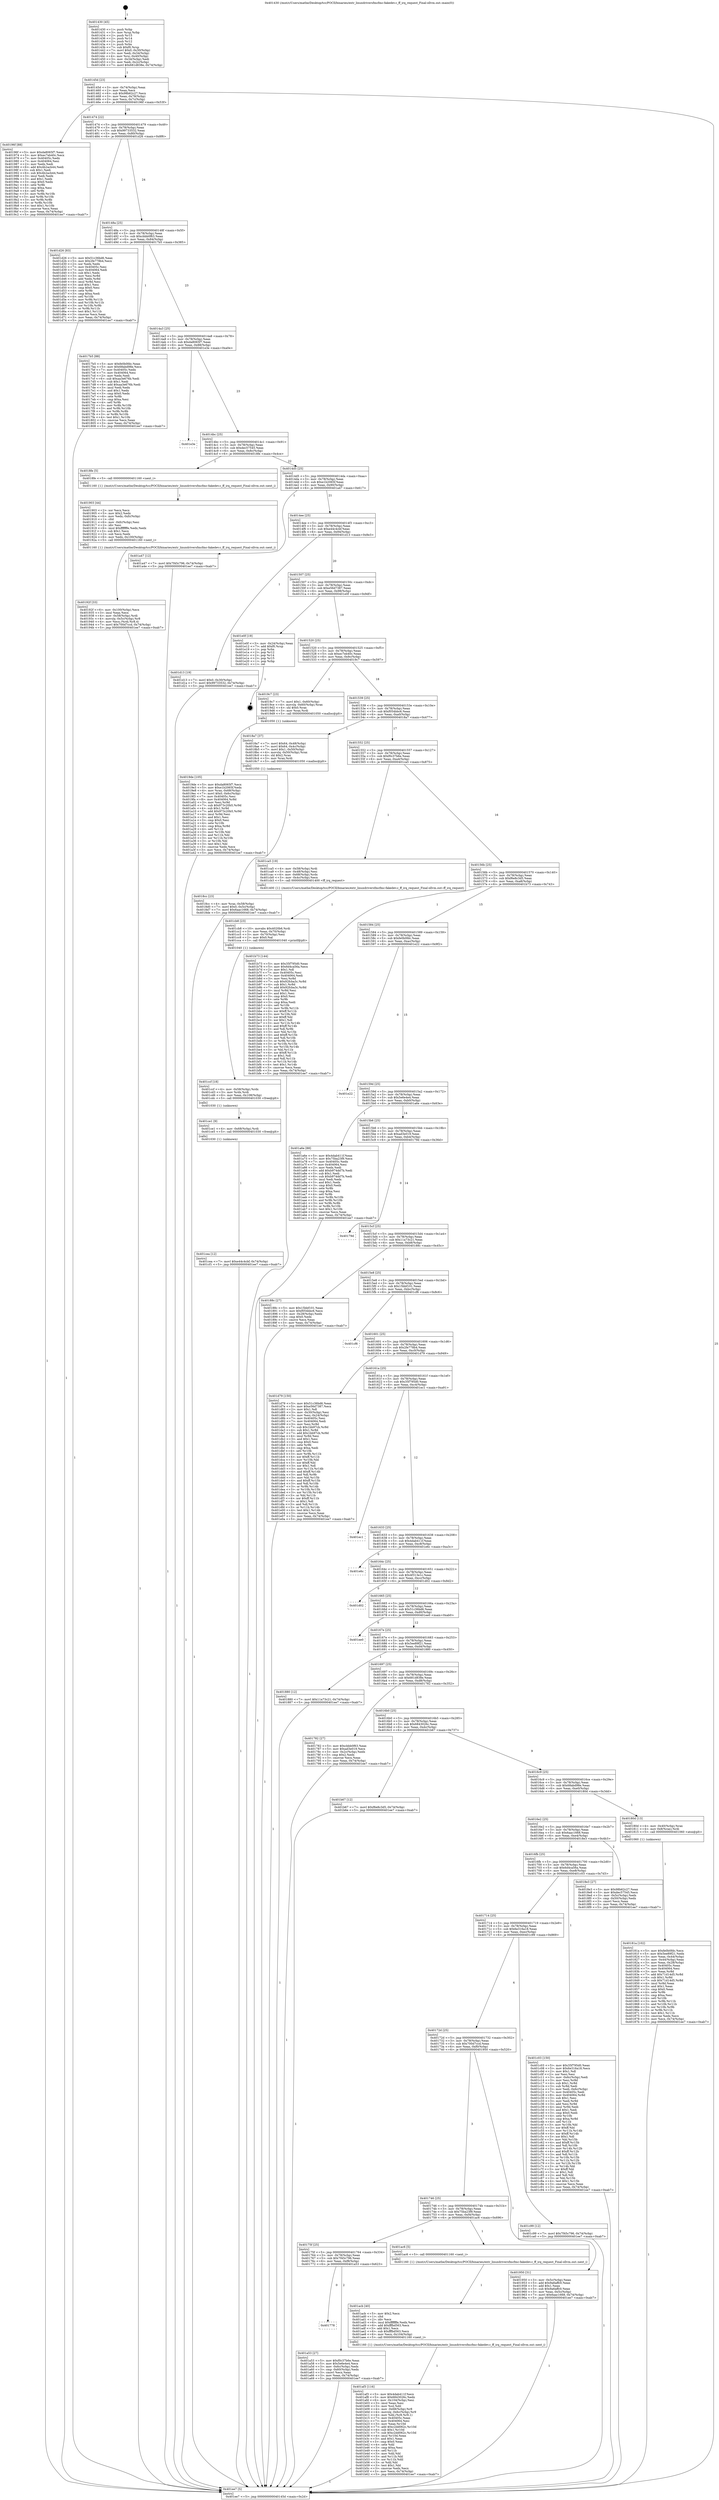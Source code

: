 digraph "0x401430" {
  label = "0x401430 (/mnt/c/Users/mathe/Desktop/tcc/POCII/binaries/extr_linuxdriversfmcfmc-fakedev.c_ff_irq_request_Final-ollvm.out::main(0))"
  labelloc = "t"
  node[shape=record]

  Entry [label="",width=0.3,height=0.3,shape=circle,fillcolor=black,style=filled]
  "0x40145d" [label="{
     0x40145d [23]\l
     | [instrs]\l
     &nbsp;&nbsp;0x40145d \<+3\>: mov -0x74(%rbp),%eax\l
     &nbsp;&nbsp;0x401460 \<+2\>: mov %eax,%ecx\l
     &nbsp;&nbsp;0x401462 \<+6\>: sub $0x98b62c27,%ecx\l
     &nbsp;&nbsp;0x401468 \<+3\>: mov %eax,-0x78(%rbp)\l
     &nbsp;&nbsp;0x40146b \<+3\>: mov %ecx,-0x7c(%rbp)\l
     &nbsp;&nbsp;0x40146e \<+6\>: je 000000000040196f \<main+0x53f\>\l
  }"]
  "0x40196f" [label="{
     0x40196f [88]\l
     | [instrs]\l
     &nbsp;&nbsp;0x40196f \<+5\>: mov $0xda8065f7,%eax\l
     &nbsp;&nbsp;0x401974 \<+5\>: mov $0xec7eb40c,%ecx\l
     &nbsp;&nbsp;0x401979 \<+7\>: mov 0x40405c,%edx\l
     &nbsp;&nbsp;0x401980 \<+7\>: mov 0x404064,%esi\l
     &nbsp;&nbsp;0x401987 \<+2\>: mov %edx,%edi\l
     &nbsp;&nbsp;0x401989 \<+6\>: add $0x4b2acb44,%edi\l
     &nbsp;&nbsp;0x40198f \<+3\>: sub $0x1,%edi\l
     &nbsp;&nbsp;0x401992 \<+6\>: sub $0x4b2acb44,%edi\l
     &nbsp;&nbsp;0x401998 \<+3\>: imul %edi,%edx\l
     &nbsp;&nbsp;0x40199b \<+3\>: and $0x1,%edx\l
     &nbsp;&nbsp;0x40199e \<+3\>: cmp $0x0,%edx\l
     &nbsp;&nbsp;0x4019a1 \<+4\>: sete %r8b\l
     &nbsp;&nbsp;0x4019a5 \<+3\>: cmp $0xa,%esi\l
     &nbsp;&nbsp;0x4019a8 \<+4\>: setl %r9b\l
     &nbsp;&nbsp;0x4019ac \<+3\>: mov %r8b,%r10b\l
     &nbsp;&nbsp;0x4019af \<+3\>: and %r9b,%r10b\l
     &nbsp;&nbsp;0x4019b2 \<+3\>: xor %r9b,%r8b\l
     &nbsp;&nbsp;0x4019b5 \<+3\>: or %r8b,%r10b\l
     &nbsp;&nbsp;0x4019b8 \<+4\>: test $0x1,%r10b\l
     &nbsp;&nbsp;0x4019bc \<+3\>: cmovne %ecx,%eax\l
     &nbsp;&nbsp;0x4019bf \<+3\>: mov %eax,-0x74(%rbp)\l
     &nbsp;&nbsp;0x4019c2 \<+5\>: jmp 0000000000401ee7 \<main+0xab7\>\l
  }"]
  "0x401474" [label="{
     0x401474 [22]\l
     | [instrs]\l
     &nbsp;&nbsp;0x401474 \<+5\>: jmp 0000000000401479 \<main+0x49\>\l
     &nbsp;&nbsp;0x401479 \<+3\>: mov -0x78(%rbp),%eax\l
     &nbsp;&nbsp;0x40147c \<+5\>: sub $0x99733532,%eax\l
     &nbsp;&nbsp;0x401481 \<+3\>: mov %eax,-0x80(%rbp)\l
     &nbsp;&nbsp;0x401484 \<+6\>: je 0000000000401d26 \<main+0x8f6\>\l
  }"]
  Exit [label="",width=0.3,height=0.3,shape=circle,fillcolor=black,style=filled,peripheries=2]
  "0x401d26" [label="{
     0x401d26 [83]\l
     | [instrs]\l
     &nbsp;&nbsp;0x401d26 \<+5\>: mov $0x51c36bd6,%eax\l
     &nbsp;&nbsp;0x401d2b \<+5\>: mov $0x2fe778b4,%ecx\l
     &nbsp;&nbsp;0x401d30 \<+2\>: xor %edx,%edx\l
     &nbsp;&nbsp;0x401d32 \<+7\>: mov 0x40405c,%esi\l
     &nbsp;&nbsp;0x401d39 \<+7\>: mov 0x404064,%edi\l
     &nbsp;&nbsp;0x401d40 \<+3\>: sub $0x1,%edx\l
     &nbsp;&nbsp;0x401d43 \<+3\>: mov %esi,%r8d\l
     &nbsp;&nbsp;0x401d46 \<+3\>: add %edx,%r8d\l
     &nbsp;&nbsp;0x401d49 \<+4\>: imul %r8d,%esi\l
     &nbsp;&nbsp;0x401d4d \<+3\>: and $0x1,%esi\l
     &nbsp;&nbsp;0x401d50 \<+3\>: cmp $0x0,%esi\l
     &nbsp;&nbsp;0x401d53 \<+4\>: sete %r9b\l
     &nbsp;&nbsp;0x401d57 \<+3\>: cmp $0xa,%edi\l
     &nbsp;&nbsp;0x401d5a \<+4\>: setl %r10b\l
     &nbsp;&nbsp;0x401d5e \<+3\>: mov %r9b,%r11b\l
     &nbsp;&nbsp;0x401d61 \<+3\>: and %r10b,%r11b\l
     &nbsp;&nbsp;0x401d64 \<+3\>: xor %r10b,%r9b\l
     &nbsp;&nbsp;0x401d67 \<+3\>: or %r9b,%r11b\l
     &nbsp;&nbsp;0x401d6a \<+4\>: test $0x1,%r11b\l
     &nbsp;&nbsp;0x401d6e \<+3\>: cmovne %ecx,%eax\l
     &nbsp;&nbsp;0x401d71 \<+3\>: mov %eax,-0x74(%rbp)\l
     &nbsp;&nbsp;0x401d74 \<+5\>: jmp 0000000000401ee7 \<main+0xab7\>\l
  }"]
  "0x40148a" [label="{
     0x40148a [25]\l
     | [instrs]\l
     &nbsp;&nbsp;0x40148a \<+5\>: jmp 000000000040148f \<main+0x5f\>\l
     &nbsp;&nbsp;0x40148f \<+3\>: mov -0x78(%rbp),%eax\l
     &nbsp;&nbsp;0x401492 \<+5\>: sub $0xcbbb0f63,%eax\l
     &nbsp;&nbsp;0x401497 \<+6\>: mov %eax,-0x84(%rbp)\l
     &nbsp;&nbsp;0x40149d \<+6\>: je 00000000004017b5 \<main+0x385\>\l
  }"]
  "0x401cea" [label="{
     0x401cea [12]\l
     | [instrs]\l
     &nbsp;&nbsp;0x401cea \<+7\>: movl $0xe44c4cbf,-0x74(%rbp)\l
     &nbsp;&nbsp;0x401cf1 \<+5\>: jmp 0000000000401ee7 \<main+0xab7\>\l
  }"]
  "0x4017b5" [label="{
     0x4017b5 [88]\l
     | [instrs]\l
     &nbsp;&nbsp;0x4017b5 \<+5\>: mov $0xfe0b0fdc,%eax\l
     &nbsp;&nbsp;0x4017ba \<+5\>: mov $0x68abd98e,%ecx\l
     &nbsp;&nbsp;0x4017bf \<+7\>: mov 0x40405c,%edx\l
     &nbsp;&nbsp;0x4017c6 \<+7\>: mov 0x404064,%esi\l
     &nbsp;&nbsp;0x4017cd \<+2\>: mov %edx,%edi\l
     &nbsp;&nbsp;0x4017cf \<+6\>: sub $0xaa3e676b,%edi\l
     &nbsp;&nbsp;0x4017d5 \<+3\>: sub $0x1,%edi\l
     &nbsp;&nbsp;0x4017d8 \<+6\>: add $0xaa3e676b,%edi\l
     &nbsp;&nbsp;0x4017de \<+3\>: imul %edi,%edx\l
     &nbsp;&nbsp;0x4017e1 \<+3\>: and $0x1,%edx\l
     &nbsp;&nbsp;0x4017e4 \<+3\>: cmp $0x0,%edx\l
     &nbsp;&nbsp;0x4017e7 \<+4\>: sete %r8b\l
     &nbsp;&nbsp;0x4017eb \<+3\>: cmp $0xa,%esi\l
     &nbsp;&nbsp;0x4017ee \<+4\>: setl %r9b\l
     &nbsp;&nbsp;0x4017f2 \<+3\>: mov %r8b,%r10b\l
     &nbsp;&nbsp;0x4017f5 \<+3\>: and %r9b,%r10b\l
     &nbsp;&nbsp;0x4017f8 \<+3\>: xor %r9b,%r8b\l
     &nbsp;&nbsp;0x4017fb \<+3\>: or %r8b,%r10b\l
     &nbsp;&nbsp;0x4017fe \<+4\>: test $0x1,%r10b\l
     &nbsp;&nbsp;0x401802 \<+3\>: cmovne %ecx,%eax\l
     &nbsp;&nbsp;0x401805 \<+3\>: mov %eax,-0x74(%rbp)\l
     &nbsp;&nbsp;0x401808 \<+5\>: jmp 0000000000401ee7 \<main+0xab7\>\l
  }"]
  "0x4014a3" [label="{
     0x4014a3 [25]\l
     | [instrs]\l
     &nbsp;&nbsp;0x4014a3 \<+5\>: jmp 00000000004014a8 \<main+0x78\>\l
     &nbsp;&nbsp;0x4014a8 \<+3\>: mov -0x78(%rbp),%eax\l
     &nbsp;&nbsp;0x4014ab \<+5\>: sub $0xda8065f7,%eax\l
     &nbsp;&nbsp;0x4014b0 \<+6\>: mov %eax,-0x88(%rbp)\l
     &nbsp;&nbsp;0x4014b6 \<+6\>: je 0000000000401e3e \<main+0xa0e\>\l
  }"]
  "0x401ce1" [label="{
     0x401ce1 [9]\l
     | [instrs]\l
     &nbsp;&nbsp;0x401ce1 \<+4\>: mov -0x68(%rbp),%rdi\l
     &nbsp;&nbsp;0x401ce5 \<+5\>: call 0000000000401030 \<free@plt\>\l
     | [calls]\l
     &nbsp;&nbsp;0x401030 \{1\} (unknown)\l
  }"]
  "0x401e3e" [label="{
     0x401e3e\l
  }", style=dashed]
  "0x4014bc" [label="{
     0x4014bc [25]\l
     | [instrs]\l
     &nbsp;&nbsp;0x4014bc \<+5\>: jmp 00000000004014c1 \<main+0x91\>\l
     &nbsp;&nbsp;0x4014c1 \<+3\>: mov -0x78(%rbp),%eax\l
     &nbsp;&nbsp;0x4014c4 \<+5\>: sub $0xdec57545,%eax\l
     &nbsp;&nbsp;0x4014c9 \<+6\>: mov %eax,-0x8c(%rbp)\l
     &nbsp;&nbsp;0x4014cf \<+6\>: je 00000000004018fe \<main+0x4ce\>\l
  }"]
  "0x401ccf" [label="{
     0x401ccf [18]\l
     | [instrs]\l
     &nbsp;&nbsp;0x401ccf \<+4\>: mov -0x58(%rbp),%rdx\l
     &nbsp;&nbsp;0x401cd3 \<+3\>: mov %rdx,%rdi\l
     &nbsp;&nbsp;0x401cd6 \<+6\>: mov %eax,-0x108(%rbp)\l
     &nbsp;&nbsp;0x401cdc \<+5\>: call 0000000000401030 \<free@plt\>\l
     | [calls]\l
     &nbsp;&nbsp;0x401030 \{1\} (unknown)\l
  }"]
  "0x4018fe" [label="{
     0x4018fe [5]\l
     | [instrs]\l
     &nbsp;&nbsp;0x4018fe \<+5\>: call 0000000000401160 \<next_i\>\l
     | [calls]\l
     &nbsp;&nbsp;0x401160 \{1\} (/mnt/c/Users/mathe/Desktop/tcc/POCII/binaries/extr_linuxdriversfmcfmc-fakedev.c_ff_irq_request_Final-ollvm.out::next_i)\l
  }"]
  "0x4014d5" [label="{
     0x4014d5 [25]\l
     | [instrs]\l
     &nbsp;&nbsp;0x4014d5 \<+5\>: jmp 00000000004014da \<main+0xaa\>\l
     &nbsp;&nbsp;0x4014da \<+3\>: mov -0x78(%rbp),%eax\l
     &nbsp;&nbsp;0x4014dd \<+5\>: sub $0xe1b2065f,%eax\l
     &nbsp;&nbsp;0x4014e2 \<+6\>: mov %eax,-0x90(%rbp)\l
     &nbsp;&nbsp;0x4014e8 \<+6\>: je 0000000000401a47 \<main+0x617\>\l
  }"]
  "0x401cb8" [label="{
     0x401cb8 [23]\l
     | [instrs]\l
     &nbsp;&nbsp;0x401cb8 \<+10\>: movabs $0x4020b6,%rdi\l
     &nbsp;&nbsp;0x401cc2 \<+3\>: mov %eax,-0x70(%rbp)\l
     &nbsp;&nbsp;0x401cc5 \<+3\>: mov -0x70(%rbp),%esi\l
     &nbsp;&nbsp;0x401cc8 \<+2\>: mov $0x0,%al\l
     &nbsp;&nbsp;0x401cca \<+5\>: call 0000000000401040 \<printf@plt\>\l
     | [calls]\l
     &nbsp;&nbsp;0x401040 \{1\} (unknown)\l
  }"]
  "0x401a47" [label="{
     0x401a47 [12]\l
     | [instrs]\l
     &nbsp;&nbsp;0x401a47 \<+7\>: movl $0x7f45c796,-0x74(%rbp)\l
     &nbsp;&nbsp;0x401a4e \<+5\>: jmp 0000000000401ee7 \<main+0xab7\>\l
  }"]
  "0x4014ee" [label="{
     0x4014ee [25]\l
     | [instrs]\l
     &nbsp;&nbsp;0x4014ee \<+5\>: jmp 00000000004014f3 \<main+0xc3\>\l
     &nbsp;&nbsp;0x4014f3 \<+3\>: mov -0x78(%rbp),%eax\l
     &nbsp;&nbsp;0x4014f6 \<+5\>: sub $0xe44c4cbf,%eax\l
     &nbsp;&nbsp;0x4014fb \<+6\>: mov %eax,-0x94(%rbp)\l
     &nbsp;&nbsp;0x401501 \<+6\>: je 0000000000401d13 \<main+0x8e3\>\l
  }"]
  "0x401af3" [label="{
     0x401af3 [116]\l
     | [instrs]\l
     &nbsp;&nbsp;0x401af3 \<+5\>: mov $0x4dab411f,%ecx\l
     &nbsp;&nbsp;0x401af8 \<+5\>: mov $0x6843026c,%edx\l
     &nbsp;&nbsp;0x401afd \<+6\>: mov -0x104(%rbp),%esi\l
     &nbsp;&nbsp;0x401b03 \<+3\>: imul %eax,%esi\l
     &nbsp;&nbsp;0x401b06 \<+3\>: mov %sil,%dil\l
     &nbsp;&nbsp;0x401b09 \<+4\>: mov -0x68(%rbp),%r8\l
     &nbsp;&nbsp;0x401b0d \<+4\>: movslq -0x6c(%rbp),%r9\l
     &nbsp;&nbsp;0x401b11 \<+4\>: mov %dil,(%r8,%r9,1)\l
     &nbsp;&nbsp;0x401b15 \<+7\>: mov 0x40405c,%eax\l
     &nbsp;&nbsp;0x401b1c \<+7\>: mov 0x404064,%esi\l
     &nbsp;&nbsp;0x401b23 \<+3\>: mov %eax,%r10d\l
     &nbsp;&nbsp;0x401b26 \<+7\>: add $0xc2dd062c,%r10d\l
     &nbsp;&nbsp;0x401b2d \<+4\>: sub $0x1,%r10d\l
     &nbsp;&nbsp;0x401b31 \<+7\>: sub $0xc2dd062c,%r10d\l
     &nbsp;&nbsp;0x401b38 \<+4\>: imul %r10d,%eax\l
     &nbsp;&nbsp;0x401b3c \<+3\>: and $0x1,%eax\l
     &nbsp;&nbsp;0x401b3f \<+3\>: cmp $0x0,%eax\l
     &nbsp;&nbsp;0x401b42 \<+4\>: sete %dil\l
     &nbsp;&nbsp;0x401b46 \<+3\>: cmp $0xa,%esi\l
     &nbsp;&nbsp;0x401b49 \<+4\>: setl %r11b\l
     &nbsp;&nbsp;0x401b4d \<+3\>: mov %dil,%bl\l
     &nbsp;&nbsp;0x401b50 \<+3\>: and %r11b,%bl\l
     &nbsp;&nbsp;0x401b53 \<+3\>: xor %r11b,%dil\l
     &nbsp;&nbsp;0x401b56 \<+3\>: or %dil,%bl\l
     &nbsp;&nbsp;0x401b59 \<+3\>: test $0x1,%bl\l
     &nbsp;&nbsp;0x401b5c \<+3\>: cmovne %edx,%ecx\l
     &nbsp;&nbsp;0x401b5f \<+3\>: mov %ecx,-0x74(%rbp)\l
     &nbsp;&nbsp;0x401b62 \<+5\>: jmp 0000000000401ee7 \<main+0xab7\>\l
  }"]
  "0x401d13" [label="{
     0x401d13 [19]\l
     | [instrs]\l
     &nbsp;&nbsp;0x401d13 \<+7\>: movl $0x0,-0x30(%rbp)\l
     &nbsp;&nbsp;0x401d1a \<+7\>: movl $0x99733532,-0x74(%rbp)\l
     &nbsp;&nbsp;0x401d21 \<+5\>: jmp 0000000000401ee7 \<main+0xab7\>\l
  }"]
  "0x401507" [label="{
     0x401507 [25]\l
     | [instrs]\l
     &nbsp;&nbsp;0x401507 \<+5\>: jmp 000000000040150c \<main+0xdc\>\l
     &nbsp;&nbsp;0x40150c \<+3\>: mov -0x78(%rbp),%eax\l
     &nbsp;&nbsp;0x40150f \<+5\>: sub $0xe56d7387,%eax\l
     &nbsp;&nbsp;0x401514 \<+6\>: mov %eax,-0x98(%rbp)\l
     &nbsp;&nbsp;0x40151a \<+6\>: je 0000000000401e0f \<main+0x9df\>\l
  }"]
  "0x401acb" [label="{
     0x401acb [40]\l
     | [instrs]\l
     &nbsp;&nbsp;0x401acb \<+5\>: mov $0x2,%ecx\l
     &nbsp;&nbsp;0x401ad0 \<+1\>: cltd\l
     &nbsp;&nbsp;0x401ad1 \<+2\>: idiv %ecx\l
     &nbsp;&nbsp;0x401ad3 \<+6\>: imul $0xfffffffe,%edx,%ecx\l
     &nbsp;&nbsp;0x401ad9 \<+6\>: add $0xfffbd563,%ecx\l
     &nbsp;&nbsp;0x401adf \<+3\>: add $0x1,%ecx\l
     &nbsp;&nbsp;0x401ae2 \<+6\>: sub $0xfffbd563,%ecx\l
     &nbsp;&nbsp;0x401ae8 \<+6\>: mov %ecx,-0x104(%rbp)\l
     &nbsp;&nbsp;0x401aee \<+5\>: call 0000000000401160 \<next_i\>\l
     | [calls]\l
     &nbsp;&nbsp;0x401160 \{1\} (/mnt/c/Users/mathe/Desktop/tcc/POCII/binaries/extr_linuxdriversfmcfmc-fakedev.c_ff_irq_request_Final-ollvm.out::next_i)\l
  }"]
  "0x401e0f" [label="{
     0x401e0f [19]\l
     | [instrs]\l
     &nbsp;&nbsp;0x401e0f \<+3\>: mov -0x24(%rbp),%eax\l
     &nbsp;&nbsp;0x401e12 \<+7\>: add $0xf0,%rsp\l
     &nbsp;&nbsp;0x401e19 \<+1\>: pop %rbx\l
     &nbsp;&nbsp;0x401e1a \<+2\>: pop %r12\l
     &nbsp;&nbsp;0x401e1c \<+2\>: pop %r14\l
     &nbsp;&nbsp;0x401e1e \<+2\>: pop %r15\l
     &nbsp;&nbsp;0x401e20 \<+1\>: pop %rbp\l
     &nbsp;&nbsp;0x401e21 \<+1\>: ret\l
  }"]
  "0x401520" [label="{
     0x401520 [25]\l
     | [instrs]\l
     &nbsp;&nbsp;0x401520 \<+5\>: jmp 0000000000401525 \<main+0xf5\>\l
     &nbsp;&nbsp;0x401525 \<+3\>: mov -0x78(%rbp),%eax\l
     &nbsp;&nbsp;0x401528 \<+5\>: sub $0xec7eb40c,%eax\l
     &nbsp;&nbsp;0x40152d \<+6\>: mov %eax,-0x9c(%rbp)\l
     &nbsp;&nbsp;0x401533 \<+6\>: je 00000000004019c7 \<main+0x597\>\l
  }"]
  "0x401778" [label="{
     0x401778\l
  }", style=dashed]
  "0x4019c7" [label="{
     0x4019c7 [23]\l
     | [instrs]\l
     &nbsp;&nbsp;0x4019c7 \<+7\>: movl $0x1,-0x60(%rbp)\l
     &nbsp;&nbsp;0x4019ce \<+4\>: movslq -0x60(%rbp),%rax\l
     &nbsp;&nbsp;0x4019d2 \<+4\>: shl $0x0,%rax\l
     &nbsp;&nbsp;0x4019d6 \<+3\>: mov %rax,%rdi\l
     &nbsp;&nbsp;0x4019d9 \<+5\>: call 0000000000401050 \<malloc@plt\>\l
     | [calls]\l
     &nbsp;&nbsp;0x401050 \{1\} (unknown)\l
  }"]
  "0x401539" [label="{
     0x401539 [25]\l
     | [instrs]\l
     &nbsp;&nbsp;0x401539 \<+5\>: jmp 000000000040153e \<main+0x10e\>\l
     &nbsp;&nbsp;0x40153e \<+3\>: mov -0x78(%rbp),%eax\l
     &nbsp;&nbsp;0x401541 \<+5\>: sub $0xf054bbc6,%eax\l
     &nbsp;&nbsp;0x401546 \<+6\>: mov %eax,-0xa0(%rbp)\l
     &nbsp;&nbsp;0x40154c \<+6\>: je 00000000004018a7 \<main+0x477\>\l
  }"]
  "0x401a53" [label="{
     0x401a53 [27]\l
     | [instrs]\l
     &nbsp;&nbsp;0x401a53 \<+5\>: mov $0xf0c37b6e,%eax\l
     &nbsp;&nbsp;0x401a58 \<+5\>: mov $0x5e6e4e4,%ecx\l
     &nbsp;&nbsp;0x401a5d \<+3\>: mov -0x6c(%rbp),%edx\l
     &nbsp;&nbsp;0x401a60 \<+3\>: cmp -0x60(%rbp),%edx\l
     &nbsp;&nbsp;0x401a63 \<+3\>: cmovl %ecx,%eax\l
     &nbsp;&nbsp;0x401a66 \<+3\>: mov %eax,-0x74(%rbp)\l
     &nbsp;&nbsp;0x401a69 \<+5\>: jmp 0000000000401ee7 \<main+0xab7\>\l
  }"]
  "0x4018a7" [label="{
     0x4018a7 [37]\l
     | [instrs]\l
     &nbsp;&nbsp;0x4018a7 \<+7\>: movl $0x64,-0x48(%rbp)\l
     &nbsp;&nbsp;0x4018ae \<+7\>: movl $0x64,-0x4c(%rbp)\l
     &nbsp;&nbsp;0x4018b5 \<+7\>: movl $0x1,-0x50(%rbp)\l
     &nbsp;&nbsp;0x4018bc \<+4\>: movslq -0x50(%rbp),%rax\l
     &nbsp;&nbsp;0x4018c0 \<+4\>: shl $0x2,%rax\l
     &nbsp;&nbsp;0x4018c4 \<+3\>: mov %rax,%rdi\l
     &nbsp;&nbsp;0x4018c7 \<+5\>: call 0000000000401050 \<malloc@plt\>\l
     | [calls]\l
     &nbsp;&nbsp;0x401050 \{1\} (unknown)\l
  }"]
  "0x401552" [label="{
     0x401552 [25]\l
     | [instrs]\l
     &nbsp;&nbsp;0x401552 \<+5\>: jmp 0000000000401557 \<main+0x127\>\l
     &nbsp;&nbsp;0x401557 \<+3\>: mov -0x78(%rbp),%eax\l
     &nbsp;&nbsp;0x40155a \<+5\>: sub $0xf0c37b6e,%eax\l
     &nbsp;&nbsp;0x40155f \<+6\>: mov %eax,-0xa4(%rbp)\l
     &nbsp;&nbsp;0x401565 \<+6\>: je 0000000000401ca5 \<main+0x875\>\l
  }"]
  "0x40175f" [label="{
     0x40175f [25]\l
     | [instrs]\l
     &nbsp;&nbsp;0x40175f \<+5\>: jmp 0000000000401764 \<main+0x334\>\l
     &nbsp;&nbsp;0x401764 \<+3\>: mov -0x78(%rbp),%eax\l
     &nbsp;&nbsp;0x401767 \<+5\>: sub $0x7f45c796,%eax\l
     &nbsp;&nbsp;0x40176c \<+6\>: mov %eax,-0xf8(%rbp)\l
     &nbsp;&nbsp;0x401772 \<+6\>: je 0000000000401a53 \<main+0x623\>\l
  }"]
  "0x401ca5" [label="{
     0x401ca5 [19]\l
     | [instrs]\l
     &nbsp;&nbsp;0x401ca5 \<+4\>: mov -0x58(%rbp),%rdi\l
     &nbsp;&nbsp;0x401ca9 \<+3\>: mov -0x48(%rbp),%esi\l
     &nbsp;&nbsp;0x401cac \<+4\>: mov -0x68(%rbp),%rdx\l
     &nbsp;&nbsp;0x401cb0 \<+3\>: mov -0x4c(%rbp),%ecx\l
     &nbsp;&nbsp;0x401cb3 \<+5\>: call 0000000000401400 \<ff_irq_request\>\l
     | [calls]\l
     &nbsp;&nbsp;0x401400 \{1\} (/mnt/c/Users/mathe/Desktop/tcc/POCII/binaries/extr_linuxdriversfmcfmc-fakedev.c_ff_irq_request_Final-ollvm.out::ff_irq_request)\l
  }"]
  "0x40156b" [label="{
     0x40156b [25]\l
     | [instrs]\l
     &nbsp;&nbsp;0x40156b \<+5\>: jmp 0000000000401570 \<main+0x140\>\l
     &nbsp;&nbsp;0x401570 \<+3\>: mov -0x78(%rbp),%eax\l
     &nbsp;&nbsp;0x401573 \<+5\>: sub $0xf6e8c3d5,%eax\l
     &nbsp;&nbsp;0x401578 \<+6\>: mov %eax,-0xa8(%rbp)\l
     &nbsp;&nbsp;0x40157e \<+6\>: je 0000000000401b73 \<main+0x743\>\l
  }"]
  "0x401ac6" [label="{
     0x401ac6 [5]\l
     | [instrs]\l
     &nbsp;&nbsp;0x401ac6 \<+5\>: call 0000000000401160 \<next_i\>\l
     | [calls]\l
     &nbsp;&nbsp;0x401160 \{1\} (/mnt/c/Users/mathe/Desktop/tcc/POCII/binaries/extr_linuxdriversfmcfmc-fakedev.c_ff_irq_request_Final-ollvm.out::next_i)\l
  }"]
  "0x401b73" [label="{
     0x401b73 [144]\l
     | [instrs]\l
     &nbsp;&nbsp;0x401b73 \<+5\>: mov $0x35f795d0,%eax\l
     &nbsp;&nbsp;0x401b78 \<+5\>: mov $0x6d4ca56a,%ecx\l
     &nbsp;&nbsp;0x401b7d \<+2\>: mov $0x1,%dl\l
     &nbsp;&nbsp;0x401b7f \<+7\>: mov 0x40405c,%esi\l
     &nbsp;&nbsp;0x401b86 \<+7\>: mov 0x404064,%edi\l
     &nbsp;&nbsp;0x401b8d \<+3\>: mov %esi,%r8d\l
     &nbsp;&nbsp;0x401b90 \<+7\>: sub $0x92fcba3c,%r8d\l
     &nbsp;&nbsp;0x401b97 \<+4\>: sub $0x1,%r8d\l
     &nbsp;&nbsp;0x401b9b \<+7\>: add $0x92fcba3c,%r8d\l
     &nbsp;&nbsp;0x401ba2 \<+4\>: imul %r8d,%esi\l
     &nbsp;&nbsp;0x401ba6 \<+3\>: and $0x1,%esi\l
     &nbsp;&nbsp;0x401ba9 \<+3\>: cmp $0x0,%esi\l
     &nbsp;&nbsp;0x401bac \<+4\>: sete %r9b\l
     &nbsp;&nbsp;0x401bb0 \<+3\>: cmp $0xa,%edi\l
     &nbsp;&nbsp;0x401bb3 \<+4\>: setl %r10b\l
     &nbsp;&nbsp;0x401bb7 \<+3\>: mov %r9b,%r11b\l
     &nbsp;&nbsp;0x401bba \<+4\>: xor $0xff,%r11b\l
     &nbsp;&nbsp;0x401bbe \<+3\>: mov %r10b,%bl\l
     &nbsp;&nbsp;0x401bc1 \<+3\>: xor $0xff,%bl\l
     &nbsp;&nbsp;0x401bc4 \<+3\>: xor $0x1,%dl\l
     &nbsp;&nbsp;0x401bc7 \<+3\>: mov %r11b,%r14b\l
     &nbsp;&nbsp;0x401bca \<+4\>: and $0xff,%r14b\l
     &nbsp;&nbsp;0x401bce \<+3\>: and %dl,%r9b\l
     &nbsp;&nbsp;0x401bd1 \<+3\>: mov %bl,%r15b\l
     &nbsp;&nbsp;0x401bd4 \<+4\>: and $0xff,%r15b\l
     &nbsp;&nbsp;0x401bd8 \<+3\>: and %dl,%r10b\l
     &nbsp;&nbsp;0x401bdb \<+3\>: or %r9b,%r14b\l
     &nbsp;&nbsp;0x401bde \<+3\>: or %r10b,%r15b\l
     &nbsp;&nbsp;0x401be1 \<+3\>: xor %r15b,%r14b\l
     &nbsp;&nbsp;0x401be4 \<+3\>: or %bl,%r11b\l
     &nbsp;&nbsp;0x401be7 \<+4\>: xor $0xff,%r11b\l
     &nbsp;&nbsp;0x401beb \<+3\>: or $0x1,%dl\l
     &nbsp;&nbsp;0x401bee \<+3\>: and %dl,%r11b\l
     &nbsp;&nbsp;0x401bf1 \<+3\>: or %r11b,%r14b\l
     &nbsp;&nbsp;0x401bf4 \<+4\>: test $0x1,%r14b\l
     &nbsp;&nbsp;0x401bf8 \<+3\>: cmovne %ecx,%eax\l
     &nbsp;&nbsp;0x401bfb \<+3\>: mov %eax,-0x74(%rbp)\l
     &nbsp;&nbsp;0x401bfe \<+5\>: jmp 0000000000401ee7 \<main+0xab7\>\l
  }"]
  "0x401584" [label="{
     0x401584 [25]\l
     | [instrs]\l
     &nbsp;&nbsp;0x401584 \<+5\>: jmp 0000000000401589 \<main+0x159\>\l
     &nbsp;&nbsp;0x401589 \<+3\>: mov -0x78(%rbp),%eax\l
     &nbsp;&nbsp;0x40158c \<+5\>: sub $0xfe0b0fdc,%eax\l
     &nbsp;&nbsp;0x401591 \<+6\>: mov %eax,-0xac(%rbp)\l
     &nbsp;&nbsp;0x401597 \<+6\>: je 0000000000401e22 \<main+0x9f2\>\l
  }"]
  "0x4019de" [label="{
     0x4019de [105]\l
     | [instrs]\l
     &nbsp;&nbsp;0x4019de \<+5\>: mov $0xda8065f7,%ecx\l
     &nbsp;&nbsp;0x4019e3 \<+5\>: mov $0xe1b2065f,%edx\l
     &nbsp;&nbsp;0x4019e8 \<+4\>: mov %rax,-0x68(%rbp)\l
     &nbsp;&nbsp;0x4019ec \<+7\>: movl $0x0,-0x6c(%rbp)\l
     &nbsp;&nbsp;0x4019f3 \<+7\>: mov 0x40405c,%esi\l
     &nbsp;&nbsp;0x4019fa \<+8\>: mov 0x404064,%r8d\l
     &nbsp;&nbsp;0x401a02 \<+3\>: mov %esi,%r9d\l
     &nbsp;&nbsp;0x401a05 \<+7\>: sub $0x973c20b5,%r9d\l
     &nbsp;&nbsp;0x401a0c \<+4\>: sub $0x1,%r9d\l
     &nbsp;&nbsp;0x401a10 \<+7\>: add $0x973c20b5,%r9d\l
     &nbsp;&nbsp;0x401a17 \<+4\>: imul %r9d,%esi\l
     &nbsp;&nbsp;0x401a1b \<+3\>: and $0x1,%esi\l
     &nbsp;&nbsp;0x401a1e \<+3\>: cmp $0x0,%esi\l
     &nbsp;&nbsp;0x401a21 \<+4\>: sete %r10b\l
     &nbsp;&nbsp;0x401a25 \<+4\>: cmp $0xa,%r8d\l
     &nbsp;&nbsp;0x401a29 \<+4\>: setl %r11b\l
     &nbsp;&nbsp;0x401a2d \<+3\>: mov %r10b,%bl\l
     &nbsp;&nbsp;0x401a30 \<+3\>: and %r11b,%bl\l
     &nbsp;&nbsp;0x401a33 \<+3\>: xor %r11b,%r10b\l
     &nbsp;&nbsp;0x401a36 \<+3\>: or %r10b,%bl\l
     &nbsp;&nbsp;0x401a39 \<+3\>: test $0x1,%bl\l
     &nbsp;&nbsp;0x401a3c \<+3\>: cmovne %edx,%ecx\l
     &nbsp;&nbsp;0x401a3f \<+3\>: mov %ecx,-0x74(%rbp)\l
     &nbsp;&nbsp;0x401a42 \<+5\>: jmp 0000000000401ee7 \<main+0xab7\>\l
  }"]
  "0x401e22" [label="{
     0x401e22\l
  }", style=dashed]
  "0x40159d" [label="{
     0x40159d [25]\l
     | [instrs]\l
     &nbsp;&nbsp;0x40159d \<+5\>: jmp 00000000004015a2 \<main+0x172\>\l
     &nbsp;&nbsp;0x4015a2 \<+3\>: mov -0x78(%rbp),%eax\l
     &nbsp;&nbsp;0x4015a5 \<+5\>: sub $0x5e6e4e4,%eax\l
     &nbsp;&nbsp;0x4015aa \<+6\>: mov %eax,-0xb0(%rbp)\l
     &nbsp;&nbsp;0x4015b0 \<+6\>: je 0000000000401a6e \<main+0x63e\>\l
  }"]
  "0x401746" [label="{
     0x401746 [25]\l
     | [instrs]\l
     &nbsp;&nbsp;0x401746 \<+5\>: jmp 000000000040174b \<main+0x31b\>\l
     &nbsp;&nbsp;0x40174b \<+3\>: mov -0x78(%rbp),%eax\l
     &nbsp;&nbsp;0x40174e \<+5\>: sub $0x75ba23f9,%eax\l
     &nbsp;&nbsp;0x401753 \<+6\>: mov %eax,-0xf4(%rbp)\l
     &nbsp;&nbsp;0x401759 \<+6\>: je 0000000000401ac6 \<main+0x696\>\l
  }"]
  "0x401a6e" [label="{
     0x401a6e [88]\l
     | [instrs]\l
     &nbsp;&nbsp;0x401a6e \<+5\>: mov $0x4dab411f,%eax\l
     &nbsp;&nbsp;0x401a73 \<+5\>: mov $0x75ba23f9,%ecx\l
     &nbsp;&nbsp;0x401a78 \<+7\>: mov 0x40405c,%edx\l
     &nbsp;&nbsp;0x401a7f \<+7\>: mov 0x404064,%esi\l
     &nbsp;&nbsp;0x401a86 \<+2\>: mov %edx,%edi\l
     &nbsp;&nbsp;0x401a88 \<+6\>: add $0xb974dd7b,%edi\l
     &nbsp;&nbsp;0x401a8e \<+3\>: sub $0x1,%edi\l
     &nbsp;&nbsp;0x401a91 \<+6\>: sub $0xb974dd7b,%edi\l
     &nbsp;&nbsp;0x401a97 \<+3\>: imul %edi,%edx\l
     &nbsp;&nbsp;0x401a9a \<+3\>: and $0x1,%edx\l
     &nbsp;&nbsp;0x401a9d \<+3\>: cmp $0x0,%edx\l
     &nbsp;&nbsp;0x401aa0 \<+4\>: sete %r8b\l
     &nbsp;&nbsp;0x401aa4 \<+3\>: cmp $0xa,%esi\l
     &nbsp;&nbsp;0x401aa7 \<+4\>: setl %r9b\l
     &nbsp;&nbsp;0x401aab \<+3\>: mov %r8b,%r10b\l
     &nbsp;&nbsp;0x401aae \<+3\>: and %r9b,%r10b\l
     &nbsp;&nbsp;0x401ab1 \<+3\>: xor %r9b,%r8b\l
     &nbsp;&nbsp;0x401ab4 \<+3\>: or %r8b,%r10b\l
     &nbsp;&nbsp;0x401ab7 \<+4\>: test $0x1,%r10b\l
     &nbsp;&nbsp;0x401abb \<+3\>: cmovne %ecx,%eax\l
     &nbsp;&nbsp;0x401abe \<+3\>: mov %eax,-0x74(%rbp)\l
     &nbsp;&nbsp;0x401ac1 \<+5\>: jmp 0000000000401ee7 \<main+0xab7\>\l
  }"]
  "0x4015b6" [label="{
     0x4015b6 [25]\l
     | [instrs]\l
     &nbsp;&nbsp;0x4015b6 \<+5\>: jmp 00000000004015bb \<main+0x18b\>\l
     &nbsp;&nbsp;0x4015bb \<+3\>: mov -0x78(%rbp),%eax\l
     &nbsp;&nbsp;0x4015be \<+5\>: sub $0xad3e019,%eax\l
     &nbsp;&nbsp;0x4015c3 \<+6\>: mov %eax,-0xb4(%rbp)\l
     &nbsp;&nbsp;0x4015c9 \<+6\>: je 000000000040179d \<main+0x36d\>\l
  }"]
  "0x401950" [label="{
     0x401950 [31]\l
     | [instrs]\l
     &nbsp;&nbsp;0x401950 \<+3\>: mov -0x5c(%rbp),%eax\l
     &nbsp;&nbsp;0x401953 \<+5\>: add $0x9a6affc0,%eax\l
     &nbsp;&nbsp;0x401958 \<+3\>: add $0x1,%eax\l
     &nbsp;&nbsp;0x40195b \<+5\>: sub $0x9a6affc0,%eax\l
     &nbsp;&nbsp;0x401960 \<+3\>: mov %eax,-0x5c(%rbp)\l
     &nbsp;&nbsp;0x401963 \<+7\>: movl $0x6aac1668,-0x74(%rbp)\l
     &nbsp;&nbsp;0x40196a \<+5\>: jmp 0000000000401ee7 \<main+0xab7\>\l
  }"]
  "0x40179d" [label="{
     0x40179d\l
  }", style=dashed]
  "0x4015cf" [label="{
     0x4015cf [25]\l
     | [instrs]\l
     &nbsp;&nbsp;0x4015cf \<+5\>: jmp 00000000004015d4 \<main+0x1a4\>\l
     &nbsp;&nbsp;0x4015d4 \<+3\>: mov -0x78(%rbp),%eax\l
     &nbsp;&nbsp;0x4015d7 \<+5\>: sub $0x11a73c21,%eax\l
     &nbsp;&nbsp;0x4015dc \<+6\>: mov %eax,-0xb8(%rbp)\l
     &nbsp;&nbsp;0x4015e2 \<+6\>: je 000000000040188c \<main+0x45c\>\l
  }"]
  "0x40172d" [label="{
     0x40172d [25]\l
     | [instrs]\l
     &nbsp;&nbsp;0x40172d \<+5\>: jmp 0000000000401732 \<main+0x302\>\l
     &nbsp;&nbsp;0x401732 \<+3\>: mov -0x78(%rbp),%eax\l
     &nbsp;&nbsp;0x401735 \<+5\>: sub $0x700d7ccd,%eax\l
     &nbsp;&nbsp;0x40173a \<+6\>: mov %eax,-0xf0(%rbp)\l
     &nbsp;&nbsp;0x401740 \<+6\>: je 0000000000401950 \<main+0x520\>\l
  }"]
  "0x40188c" [label="{
     0x40188c [27]\l
     | [instrs]\l
     &nbsp;&nbsp;0x40188c \<+5\>: mov $0x15bbf101,%eax\l
     &nbsp;&nbsp;0x401891 \<+5\>: mov $0xf054bbc6,%ecx\l
     &nbsp;&nbsp;0x401896 \<+3\>: mov -0x28(%rbp),%edx\l
     &nbsp;&nbsp;0x401899 \<+3\>: cmp $0x0,%edx\l
     &nbsp;&nbsp;0x40189c \<+3\>: cmove %ecx,%eax\l
     &nbsp;&nbsp;0x40189f \<+3\>: mov %eax,-0x74(%rbp)\l
     &nbsp;&nbsp;0x4018a2 \<+5\>: jmp 0000000000401ee7 \<main+0xab7\>\l
  }"]
  "0x4015e8" [label="{
     0x4015e8 [25]\l
     | [instrs]\l
     &nbsp;&nbsp;0x4015e8 \<+5\>: jmp 00000000004015ed \<main+0x1bd\>\l
     &nbsp;&nbsp;0x4015ed \<+3\>: mov -0x78(%rbp),%eax\l
     &nbsp;&nbsp;0x4015f0 \<+5\>: sub $0x15bbf101,%eax\l
     &nbsp;&nbsp;0x4015f5 \<+6\>: mov %eax,-0xbc(%rbp)\l
     &nbsp;&nbsp;0x4015fb \<+6\>: je 0000000000401cf6 \<main+0x8c6\>\l
  }"]
  "0x401c99" [label="{
     0x401c99 [12]\l
     | [instrs]\l
     &nbsp;&nbsp;0x401c99 \<+7\>: movl $0x7f45c796,-0x74(%rbp)\l
     &nbsp;&nbsp;0x401ca0 \<+5\>: jmp 0000000000401ee7 \<main+0xab7\>\l
  }"]
  "0x401cf6" [label="{
     0x401cf6\l
  }", style=dashed]
  "0x401601" [label="{
     0x401601 [25]\l
     | [instrs]\l
     &nbsp;&nbsp;0x401601 \<+5\>: jmp 0000000000401606 \<main+0x1d6\>\l
     &nbsp;&nbsp;0x401606 \<+3\>: mov -0x78(%rbp),%eax\l
     &nbsp;&nbsp;0x401609 \<+5\>: sub $0x2fe778b4,%eax\l
     &nbsp;&nbsp;0x40160e \<+6\>: mov %eax,-0xc0(%rbp)\l
     &nbsp;&nbsp;0x401614 \<+6\>: je 0000000000401d79 \<main+0x949\>\l
  }"]
  "0x401714" [label="{
     0x401714 [25]\l
     | [instrs]\l
     &nbsp;&nbsp;0x401714 \<+5\>: jmp 0000000000401719 \<main+0x2e9\>\l
     &nbsp;&nbsp;0x401719 \<+3\>: mov -0x78(%rbp),%eax\l
     &nbsp;&nbsp;0x40171c \<+5\>: sub $0x6e316a18,%eax\l
     &nbsp;&nbsp;0x401721 \<+6\>: mov %eax,-0xec(%rbp)\l
     &nbsp;&nbsp;0x401727 \<+6\>: je 0000000000401c99 \<main+0x869\>\l
  }"]
  "0x401d79" [label="{
     0x401d79 [150]\l
     | [instrs]\l
     &nbsp;&nbsp;0x401d79 \<+5\>: mov $0x51c36bd6,%eax\l
     &nbsp;&nbsp;0x401d7e \<+5\>: mov $0xe56d7387,%ecx\l
     &nbsp;&nbsp;0x401d83 \<+2\>: mov $0x1,%dl\l
     &nbsp;&nbsp;0x401d85 \<+3\>: mov -0x30(%rbp),%esi\l
     &nbsp;&nbsp;0x401d88 \<+3\>: mov %esi,-0x24(%rbp)\l
     &nbsp;&nbsp;0x401d8b \<+7\>: mov 0x40405c,%esi\l
     &nbsp;&nbsp;0x401d92 \<+7\>: mov 0x404064,%edi\l
     &nbsp;&nbsp;0x401d99 \<+3\>: mov %esi,%r8d\l
     &nbsp;&nbsp;0x401d9c \<+7\>: sub $0x1bb97cb,%r8d\l
     &nbsp;&nbsp;0x401da3 \<+4\>: sub $0x1,%r8d\l
     &nbsp;&nbsp;0x401da7 \<+7\>: add $0x1bb97cb,%r8d\l
     &nbsp;&nbsp;0x401dae \<+4\>: imul %r8d,%esi\l
     &nbsp;&nbsp;0x401db2 \<+3\>: and $0x1,%esi\l
     &nbsp;&nbsp;0x401db5 \<+3\>: cmp $0x0,%esi\l
     &nbsp;&nbsp;0x401db8 \<+4\>: sete %r9b\l
     &nbsp;&nbsp;0x401dbc \<+3\>: cmp $0xa,%edi\l
     &nbsp;&nbsp;0x401dbf \<+4\>: setl %r10b\l
     &nbsp;&nbsp;0x401dc3 \<+3\>: mov %r9b,%r11b\l
     &nbsp;&nbsp;0x401dc6 \<+4\>: xor $0xff,%r11b\l
     &nbsp;&nbsp;0x401dca \<+3\>: mov %r10b,%bl\l
     &nbsp;&nbsp;0x401dcd \<+3\>: xor $0xff,%bl\l
     &nbsp;&nbsp;0x401dd0 \<+3\>: xor $0x1,%dl\l
     &nbsp;&nbsp;0x401dd3 \<+3\>: mov %r11b,%r14b\l
     &nbsp;&nbsp;0x401dd6 \<+4\>: and $0xff,%r14b\l
     &nbsp;&nbsp;0x401dda \<+3\>: and %dl,%r9b\l
     &nbsp;&nbsp;0x401ddd \<+3\>: mov %bl,%r15b\l
     &nbsp;&nbsp;0x401de0 \<+4\>: and $0xff,%r15b\l
     &nbsp;&nbsp;0x401de4 \<+3\>: and %dl,%r10b\l
     &nbsp;&nbsp;0x401de7 \<+3\>: or %r9b,%r14b\l
     &nbsp;&nbsp;0x401dea \<+3\>: or %r10b,%r15b\l
     &nbsp;&nbsp;0x401ded \<+3\>: xor %r15b,%r14b\l
     &nbsp;&nbsp;0x401df0 \<+3\>: or %bl,%r11b\l
     &nbsp;&nbsp;0x401df3 \<+4\>: xor $0xff,%r11b\l
     &nbsp;&nbsp;0x401df7 \<+3\>: or $0x1,%dl\l
     &nbsp;&nbsp;0x401dfa \<+3\>: and %dl,%r11b\l
     &nbsp;&nbsp;0x401dfd \<+3\>: or %r11b,%r14b\l
     &nbsp;&nbsp;0x401e00 \<+4\>: test $0x1,%r14b\l
     &nbsp;&nbsp;0x401e04 \<+3\>: cmovne %ecx,%eax\l
     &nbsp;&nbsp;0x401e07 \<+3\>: mov %eax,-0x74(%rbp)\l
     &nbsp;&nbsp;0x401e0a \<+5\>: jmp 0000000000401ee7 \<main+0xab7\>\l
  }"]
  "0x40161a" [label="{
     0x40161a [25]\l
     | [instrs]\l
     &nbsp;&nbsp;0x40161a \<+5\>: jmp 000000000040161f \<main+0x1ef\>\l
     &nbsp;&nbsp;0x40161f \<+3\>: mov -0x78(%rbp),%eax\l
     &nbsp;&nbsp;0x401622 \<+5\>: sub $0x35f795d0,%eax\l
     &nbsp;&nbsp;0x401627 \<+6\>: mov %eax,-0xc4(%rbp)\l
     &nbsp;&nbsp;0x40162d \<+6\>: je 0000000000401ec1 \<main+0xa91\>\l
  }"]
  "0x401c03" [label="{
     0x401c03 [150]\l
     | [instrs]\l
     &nbsp;&nbsp;0x401c03 \<+5\>: mov $0x35f795d0,%eax\l
     &nbsp;&nbsp;0x401c08 \<+5\>: mov $0x6e316a18,%ecx\l
     &nbsp;&nbsp;0x401c0d \<+2\>: mov $0x1,%dl\l
     &nbsp;&nbsp;0x401c0f \<+2\>: xor %esi,%esi\l
     &nbsp;&nbsp;0x401c11 \<+3\>: mov -0x6c(%rbp),%edi\l
     &nbsp;&nbsp;0x401c14 \<+3\>: mov %esi,%r8d\l
     &nbsp;&nbsp;0x401c17 \<+4\>: sub $0x1,%r8d\l
     &nbsp;&nbsp;0x401c1b \<+3\>: sub %r8d,%edi\l
     &nbsp;&nbsp;0x401c1e \<+3\>: mov %edi,-0x6c(%rbp)\l
     &nbsp;&nbsp;0x401c21 \<+7\>: mov 0x40405c,%edi\l
     &nbsp;&nbsp;0x401c28 \<+8\>: mov 0x404064,%r8d\l
     &nbsp;&nbsp;0x401c30 \<+3\>: sub $0x1,%esi\l
     &nbsp;&nbsp;0x401c33 \<+3\>: mov %edi,%r9d\l
     &nbsp;&nbsp;0x401c36 \<+3\>: add %esi,%r9d\l
     &nbsp;&nbsp;0x401c39 \<+4\>: imul %r9d,%edi\l
     &nbsp;&nbsp;0x401c3d \<+3\>: and $0x1,%edi\l
     &nbsp;&nbsp;0x401c40 \<+3\>: cmp $0x0,%edi\l
     &nbsp;&nbsp;0x401c43 \<+4\>: sete %r10b\l
     &nbsp;&nbsp;0x401c47 \<+4\>: cmp $0xa,%r8d\l
     &nbsp;&nbsp;0x401c4b \<+4\>: setl %r11b\l
     &nbsp;&nbsp;0x401c4f \<+3\>: mov %r10b,%bl\l
     &nbsp;&nbsp;0x401c52 \<+3\>: xor $0xff,%bl\l
     &nbsp;&nbsp;0x401c55 \<+3\>: mov %r11b,%r14b\l
     &nbsp;&nbsp;0x401c58 \<+4\>: xor $0xff,%r14b\l
     &nbsp;&nbsp;0x401c5c \<+3\>: xor $0x1,%dl\l
     &nbsp;&nbsp;0x401c5f \<+3\>: mov %bl,%r15b\l
     &nbsp;&nbsp;0x401c62 \<+4\>: and $0xff,%r15b\l
     &nbsp;&nbsp;0x401c66 \<+3\>: and %dl,%r10b\l
     &nbsp;&nbsp;0x401c69 \<+3\>: mov %r14b,%r12b\l
     &nbsp;&nbsp;0x401c6c \<+4\>: and $0xff,%r12b\l
     &nbsp;&nbsp;0x401c70 \<+3\>: and %dl,%r11b\l
     &nbsp;&nbsp;0x401c73 \<+3\>: or %r10b,%r15b\l
     &nbsp;&nbsp;0x401c76 \<+3\>: or %r11b,%r12b\l
     &nbsp;&nbsp;0x401c79 \<+3\>: xor %r12b,%r15b\l
     &nbsp;&nbsp;0x401c7c \<+3\>: or %r14b,%bl\l
     &nbsp;&nbsp;0x401c7f \<+3\>: xor $0xff,%bl\l
     &nbsp;&nbsp;0x401c82 \<+3\>: or $0x1,%dl\l
     &nbsp;&nbsp;0x401c85 \<+2\>: and %dl,%bl\l
     &nbsp;&nbsp;0x401c87 \<+3\>: or %bl,%r15b\l
     &nbsp;&nbsp;0x401c8a \<+4\>: test $0x1,%r15b\l
     &nbsp;&nbsp;0x401c8e \<+3\>: cmovne %ecx,%eax\l
     &nbsp;&nbsp;0x401c91 \<+3\>: mov %eax,-0x74(%rbp)\l
     &nbsp;&nbsp;0x401c94 \<+5\>: jmp 0000000000401ee7 \<main+0xab7\>\l
  }"]
  "0x401ec1" [label="{
     0x401ec1\l
  }", style=dashed]
  "0x401633" [label="{
     0x401633 [25]\l
     | [instrs]\l
     &nbsp;&nbsp;0x401633 \<+5\>: jmp 0000000000401638 \<main+0x208\>\l
     &nbsp;&nbsp;0x401638 \<+3\>: mov -0x78(%rbp),%eax\l
     &nbsp;&nbsp;0x40163b \<+5\>: sub $0x4dab411f,%eax\l
     &nbsp;&nbsp;0x401640 \<+6\>: mov %eax,-0xc8(%rbp)\l
     &nbsp;&nbsp;0x401646 \<+6\>: je 0000000000401e6c \<main+0xa3c\>\l
  }"]
  "0x40192f" [label="{
     0x40192f [33]\l
     | [instrs]\l
     &nbsp;&nbsp;0x40192f \<+6\>: mov -0x100(%rbp),%ecx\l
     &nbsp;&nbsp;0x401935 \<+3\>: imul %eax,%ecx\l
     &nbsp;&nbsp;0x401938 \<+4\>: mov -0x58(%rbp),%rdi\l
     &nbsp;&nbsp;0x40193c \<+4\>: movslq -0x5c(%rbp),%r8\l
     &nbsp;&nbsp;0x401940 \<+4\>: mov %ecx,(%rdi,%r8,4)\l
     &nbsp;&nbsp;0x401944 \<+7\>: movl $0x700d7ccd,-0x74(%rbp)\l
     &nbsp;&nbsp;0x40194b \<+5\>: jmp 0000000000401ee7 \<main+0xab7\>\l
  }"]
  "0x401e6c" [label="{
     0x401e6c\l
  }", style=dashed]
  "0x40164c" [label="{
     0x40164c [25]\l
     | [instrs]\l
     &nbsp;&nbsp;0x40164c \<+5\>: jmp 0000000000401651 \<main+0x221\>\l
     &nbsp;&nbsp;0x401651 \<+3\>: mov -0x78(%rbp),%eax\l
     &nbsp;&nbsp;0x401654 \<+5\>: sub $0x4f313e1c,%eax\l
     &nbsp;&nbsp;0x401659 \<+6\>: mov %eax,-0xcc(%rbp)\l
     &nbsp;&nbsp;0x40165f \<+6\>: je 0000000000401d02 \<main+0x8d2\>\l
  }"]
  "0x401903" [label="{
     0x401903 [44]\l
     | [instrs]\l
     &nbsp;&nbsp;0x401903 \<+2\>: xor %ecx,%ecx\l
     &nbsp;&nbsp;0x401905 \<+5\>: mov $0x2,%edx\l
     &nbsp;&nbsp;0x40190a \<+6\>: mov %edx,-0xfc(%rbp)\l
     &nbsp;&nbsp;0x401910 \<+1\>: cltd\l
     &nbsp;&nbsp;0x401911 \<+6\>: mov -0xfc(%rbp),%esi\l
     &nbsp;&nbsp;0x401917 \<+2\>: idiv %esi\l
     &nbsp;&nbsp;0x401919 \<+6\>: imul $0xfffffffe,%edx,%edx\l
     &nbsp;&nbsp;0x40191f \<+3\>: sub $0x1,%ecx\l
     &nbsp;&nbsp;0x401922 \<+2\>: sub %ecx,%edx\l
     &nbsp;&nbsp;0x401924 \<+6\>: mov %edx,-0x100(%rbp)\l
     &nbsp;&nbsp;0x40192a \<+5\>: call 0000000000401160 \<next_i\>\l
     | [calls]\l
     &nbsp;&nbsp;0x401160 \{1\} (/mnt/c/Users/mathe/Desktop/tcc/POCII/binaries/extr_linuxdriversfmcfmc-fakedev.c_ff_irq_request_Final-ollvm.out::next_i)\l
  }"]
  "0x401d02" [label="{
     0x401d02\l
  }", style=dashed]
  "0x401665" [label="{
     0x401665 [25]\l
     | [instrs]\l
     &nbsp;&nbsp;0x401665 \<+5\>: jmp 000000000040166a \<main+0x23a\>\l
     &nbsp;&nbsp;0x40166a \<+3\>: mov -0x78(%rbp),%eax\l
     &nbsp;&nbsp;0x40166d \<+5\>: sub $0x51c36bd6,%eax\l
     &nbsp;&nbsp;0x401672 \<+6\>: mov %eax,-0xd0(%rbp)\l
     &nbsp;&nbsp;0x401678 \<+6\>: je 0000000000401ee0 \<main+0xab0\>\l
  }"]
  "0x4016fb" [label="{
     0x4016fb [25]\l
     | [instrs]\l
     &nbsp;&nbsp;0x4016fb \<+5\>: jmp 0000000000401700 \<main+0x2d0\>\l
     &nbsp;&nbsp;0x401700 \<+3\>: mov -0x78(%rbp),%eax\l
     &nbsp;&nbsp;0x401703 \<+5\>: sub $0x6d4ca56a,%eax\l
     &nbsp;&nbsp;0x401708 \<+6\>: mov %eax,-0xe8(%rbp)\l
     &nbsp;&nbsp;0x40170e \<+6\>: je 0000000000401c03 \<main+0x7d3\>\l
  }"]
  "0x401ee0" [label="{
     0x401ee0\l
  }", style=dashed]
  "0x40167e" [label="{
     0x40167e [25]\l
     | [instrs]\l
     &nbsp;&nbsp;0x40167e \<+5\>: jmp 0000000000401683 \<main+0x253\>\l
     &nbsp;&nbsp;0x401683 \<+3\>: mov -0x78(%rbp),%eax\l
     &nbsp;&nbsp;0x401686 \<+5\>: sub $0x5ee89f21,%eax\l
     &nbsp;&nbsp;0x40168b \<+6\>: mov %eax,-0xd4(%rbp)\l
     &nbsp;&nbsp;0x401691 \<+6\>: je 0000000000401880 \<main+0x450\>\l
  }"]
  "0x4018e3" [label="{
     0x4018e3 [27]\l
     | [instrs]\l
     &nbsp;&nbsp;0x4018e3 \<+5\>: mov $0x98b62c27,%eax\l
     &nbsp;&nbsp;0x4018e8 \<+5\>: mov $0xdec57545,%ecx\l
     &nbsp;&nbsp;0x4018ed \<+3\>: mov -0x5c(%rbp),%edx\l
     &nbsp;&nbsp;0x4018f0 \<+3\>: cmp -0x50(%rbp),%edx\l
     &nbsp;&nbsp;0x4018f3 \<+3\>: cmovl %ecx,%eax\l
     &nbsp;&nbsp;0x4018f6 \<+3\>: mov %eax,-0x74(%rbp)\l
     &nbsp;&nbsp;0x4018f9 \<+5\>: jmp 0000000000401ee7 \<main+0xab7\>\l
  }"]
  "0x401880" [label="{
     0x401880 [12]\l
     | [instrs]\l
     &nbsp;&nbsp;0x401880 \<+7\>: movl $0x11a73c21,-0x74(%rbp)\l
     &nbsp;&nbsp;0x401887 \<+5\>: jmp 0000000000401ee7 \<main+0xab7\>\l
  }"]
  "0x401697" [label="{
     0x401697 [25]\l
     | [instrs]\l
     &nbsp;&nbsp;0x401697 \<+5\>: jmp 000000000040169c \<main+0x26c\>\l
     &nbsp;&nbsp;0x40169c \<+3\>: mov -0x78(%rbp),%eax\l
     &nbsp;&nbsp;0x40169f \<+5\>: sub $0x681d838e,%eax\l
     &nbsp;&nbsp;0x4016a4 \<+6\>: mov %eax,-0xd8(%rbp)\l
     &nbsp;&nbsp;0x4016aa \<+6\>: je 0000000000401782 \<main+0x352\>\l
  }"]
  "0x4018cc" [label="{
     0x4018cc [23]\l
     | [instrs]\l
     &nbsp;&nbsp;0x4018cc \<+4\>: mov %rax,-0x58(%rbp)\l
     &nbsp;&nbsp;0x4018d0 \<+7\>: movl $0x0,-0x5c(%rbp)\l
     &nbsp;&nbsp;0x4018d7 \<+7\>: movl $0x6aac1668,-0x74(%rbp)\l
     &nbsp;&nbsp;0x4018de \<+5\>: jmp 0000000000401ee7 \<main+0xab7\>\l
  }"]
  "0x401782" [label="{
     0x401782 [27]\l
     | [instrs]\l
     &nbsp;&nbsp;0x401782 \<+5\>: mov $0xcbbb0f63,%eax\l
     &nbsp;&nbsp;0x401787 \<+5\>: mov $0xad3e019,%ecx\l
     &nbsp;&nbsp;0x40178c \<+3\>: mov -0x2c(%rbp),%edx\l
     &nbsp;&nbsp;0x40178f \<+3\>: cmp $0x2,%edx\l
     &nbsp;&nbsp;0x401792 \<+3\>: cmovne %ecx,%eax\l
     &nbsp;&nbsp;0x401795 \<+3\>: mov %eax,-0x74(%rbp)\l
     &nbsp;&nbsp;0x401798 \<+5\>: jmp 0000000000401ee7 \<main+0xab7\>\l
  }"]
  "0x4016b0" [label="{
     0x4016b0 [25]\l
     | [instrs]\l
     &nbsp;&nbsp;0x4016b0 \<+5\>: jmp 00000000004016b5 \<main+0x285\>\l
     &nbsp;&nbsp;0x4016b5 \<+3\>: mov -0x78(%rbp),%eax\l
     &nbsp;&nbsp;0x4016b8 \<+5\>: sub $0x6843026c,%eax\l
     &nbsp;&nbsp;0x4016bd \<+6\>: mov %eax,-0xdc(%rbp)\l
     &nbsp;&nbsp;0x4016c3 \<+6\>: je 0000000000401b67 \<main+0x737\>\l
  }"]
  "0x401ee7" [label="{
     0x401ee7 [5]\l
     | [instrs]\l
     &nbsp;&nbsp;0x401ee7 \<+5\>: jmp 000000000040145d \<main+0x2d\>\l
  }"]
  "0x401430" [label="{
     0x401430 [45]\l
     | [instrs]\l
     &nbsp;&nbsp;0x401430 \<+1\>: push %rbp\l
     &nbsp;&nbsp;0x401431 \<+3\>: mov %rsp,%rbp\l
     &nbsp;&nbsp;0x401434 \<+2\>: push %r15\l
     &nbsp;&nbsp;0x401436 \<+2\>: push %r14\l
     &nbsp;&nbsp;0x401438 \<+2\>: push %r12\l
     &nbsp;&nbsp;0x40143a \<+1\>: push %rbx\l
     &nbsp;&nbsp;0x40143b \<+7\>: sub $0xf0,%rsp\l
     &nbsp;&nbsp;0x401442 \<+7\>: movl $0x0,-0x30(%rbp)\l
     &nbsp;&nbsp;0x401449 \<+3\>: mov %edi,-0x34(%rbp)\l
     &nbsp;&nbsp;0x40144c \<+4\>: mov %rsi,-0x40(%rbp)\l
     &nbsp;&nbsp;0x401450 \<+3\>: mov -0x34(%rbp),%edi\l
     &nbsp;&nbsp;0x401453 \<+3\>: mov %edi,-0x2c(%rbp)\l
     &nbsp;&nbsp;0x401456 \<+7\>: movl $0x681d838e,-0x74(%rbp)\l
  }"]
  "0x40181a" [label="{
     0x40181a [102]\l
     | [instrs]\l
     &nbsp;&nbsp;0x40181a \<+5\>: mov $0xfe0b0fdc,%ecx\l
     &nbsp;&nbsp;0x40181f \<+5\>: mov $0x5ee89f21,%edx\l
     &nbsp;&nbsp;0x401824 \<+3\>: mov %eax,-0x44(%rbp)\l
     &nbsp;&nbsp;0x401827 \<+3\>: mov -0x44(%rbp),%eax\l
     &nbsp;&nbsp;0x40182a \<+3\>: mov %eax,-0x28(%rbp)\l
     &nbsp;&nbsp;0x40182d \<+7\>: mov 0x40405c,%eax\l
     &nbsp;&nbsp;0x401834 \<+7\>: mov 0x404064,%esi\l
     &nbsp;&nbsp;0x40183b \<+3\>: mov %eax,%r8d\l
     &nbsp;&nbsp;0x40183e \<+7\>: add $0x71d14d5,%r8d\l
     &nbsp;&nbsp;0x401845 \<+4\>: sub $0x1,%r8d\l
     &nbsp;&nbsp;0x401849 \<+7\>: sub $0x71d14d5,%r8d\l
     &nbsp;&nbsp;0x401850 \<+4\>: imul %r8d,%eax\l
     &nbsp;&nbsp;0x401854 \<+3\>: and $0x1,%eax\l
     &nbsp;&nbsp;0x401857 \<+3\>: cmp $0x0,%eax\l
     &nbsp;&nbsp;0x40185a \<+4\>: sete %r9b\l
     &nbsp;&nbsp;0x40185e \<+3\>: cmp $0xa,%esi\l
     &nbsp;&nbsp;0x401861 \<+4\>: setl %r10b\l
     &nbsp;&nbsp;0x401865 \<+3\>: mov %r9b,%r11b\l
     &nbsp;&nbsp;0x401868 \<+3\>: and %r10b,%r11b\l
     &nbsp;&nbsp;0x40186b \<+3\>: xor %r10b,%r9b\l
     &nbsp;&nbsp;0x40186e \<+3\>: or %r9b,%r11b\l
     &nbsp;&nbsp;0x401871 \<+4\>: test $0x1,%r11b\l
     &nbsp;&nbsp;0x401875 \<+3\>: cmovne %edx,%ecx\l
     &nbsp;&nbsp;0x401878 \<+3\>: mov %ecx,-0x74(%rbp)\l
     &nbsp;&nbsp;0x40187b \<+5\>: jmp 0000000000401ee7 \<main+0xab7\>\l
  }"]
  "0x401b67" [label="{
     0x401b67 [12]\l
     | [instrs]\l
     &nbsp;&nbsp;0x401b67 \<+7\>: movl $0xf6e8c3d5,-0x74(%rbp)\l
     &nbsp;&nbsp;0x401b6e \<+5\>: jmp 0000000000401ee7 \<main+0xab7\>\l
  }"]
  "0x4016c9" [label="{
     0x4016c9 [25]\l
     | [instrs]\l
     &nbsp;&nbsp;0x4016c9 \<+5\>: jmp 00000000004016ce \<main+0x29e\>\l
     &nbsp;&nbsp;0x4016ce \<+3\>: mov -0x78(%rbp),%eax\l
     &nbsp;&nbsp;0x4016d1 \<+5\>: sub $0x68abd98e,%eax\l
     &nbsp;&nbsp;0x4016d6 \<+6\>: mov %eax,-0xe0(%rbp)\l
     &nbsp;&nbsp;0x4016dc \<+6\>: je 000000000040180d \<main+0x3dd\>\l
  }"]
  "0x4016e2" [label="{
     0x4016e2 [25]\l
     | [instrs]\l
     &nbsp;&nbsp;0x4016e2 \<+5\>: jmp 00000000004016e7 \<main+0x2b7\>\l
     &nbsp;&nbsp;0x4016e7 \<+3\>: mov -0x78(%rbp),%eax\l
     &nbsp;&nbsp;0x4016ea \<+5\>: sub $0x6aac1668,%eax\l
     &nbsp;&nbsp;0x4016ef \<+6\>: mov %eax,-0xe4(%rbp)\l
     &nbsp;&nbsp;0x4016f5 \<+6\>: je 00000000004018e3 \<main+0x4b3\>\l
  }"]
  "0x40180d" [label="{
     0x40180d [13]\l
     | [instrs]\l
     &nbsp;&nbsp;0x40180d \<+4\>: mov -0x40(%rbp),%rax\l
     &nbsp;&nbsp;0x401811 \<+4\>: mov 0x8(%rax),%rdi\l
     &nbsp;&nbsp;0x401815 \<+5\>: call 0000000000401060 \<atoi@plt\>\l
     | [calls]\l
     &nbsp;&nbsp;0x401060 \{1\} (unknown)\l
  }"]
  Entry -> "0x401430" [label=" 1"]
  "0x40145d" -> "0x40196f" [label=" 1"]
  "0x40145d" -> "0x401474" [label=" 25"]
  "0x401e0f" -> Exit [label=" 1"]
  "0x401474" -> "0x401d26" [label=" 1"]
  "0x401474" -> "0x40148a" [label=" 24"]
  "0x401d79" -> "0x401ee7" [label=" 1"]
  "0x40148a" -> "0x4017b5" [label=" 1"]
  "0x40148a" -> "0x4014a3" [label=" 23"]
  "0x401d26" -> "0x401ee7" [label=" 1"]
  "0x4014a3" -> "0x401e3e" [label=" 0"]
  "0x4014a3" -> "0x4014bc" [label=" 23"]
  "0x401d13" -> "0x401ee7" [label=" 1"]
  "0x4014bc" -> "0x4018fe" [label=" 1"]
  "0x4014bc" -> "0x4014d5" [label=" 22"]
  "0x401cea" -> "0x401ee7" [label=" 1"]
  "0x4014d5" -> "0x401a47" [label=" 1"]
  "0x4014d5" -> "0x4014ee" [label=" 21"]
  "0x401ce1" -> "0x401cea" [label=" 1"]
  "0x4014ee" -> "0x401d13" [label=" 1"]
  "0x4014ee" -> "0x401507" [label=" 20"]
  "0x401ccf" -> "0x401ce1" [label=" 1"]
  "0x401507" -> "0x401e0f" [label=" 1"]
  "0x401507" -> "0x401520" [label=" 19"]
  "0x401cb8" -> "0x401ccf" [label=" 1"]
  "0x401520" -> "0x4019c7" [label=" 1"]
  "0x401520" -> "0x401539" [label=" 18"]
  "0x401ca5" -> "0x401cb8" [label=" 1"]
  "0x401539" -> "0x4018a7" [label=" 1"]
  "0x401539" -> "0x401552" [label=" 17"]
  "0x401c99" -> "0x401ee7" [label=" 1"]
  "0x401552" -> "0x401ca5" [label=" 1"]
  "0x401552" -> "0x40156b" [label=" 16"]
  "0x401b73" -> "0x401ee7" [label=" 1"]
  "0x40156b" -> "0x401b73" [label=" 1"]
  "0x40156b" -> "0x401584" [label=" 15"]
  "0x401b67" -> "0x401ee7" [label=" 1"]
  "0x401584" -> "0x401e22" [label=" 0"]
  "0x401584" -> "0x40159d" [label=" 15"]
  "0x401acb" -> "0x401af3" [label=" 1"]
  "0x40159d" -> "0x401a6e" [label=" 1"]
  "0x40159d" -> "0x4015b6" [label=" 14"]
  "0x401ac6" -> "0x401acb" [label=" 1"]
  "0x4015b6" -> "0x40179d" [label=" 0"]
  "0x4015b6" -> "0x4015cf" [label=" 14"]
  "0x401a6e" -> "0x401ee7" [label=" 1"]
  "0x4015cf" -> "0x40188c" [label=" 1"]
  "0x4015cf" -> "0x4015e8" [label=" 13"]
  "0x40175f" -> "0x401778" [label=" 0"]
  "0x4015e8" -> "0x401cf6" [label=" 0"]
  "0x4015e8" -> "0x401601" [label=" 13"]
  "0x40175f" -> "0x401a53" [label=" 2"]
  "0x401601" -> "0x401d79" [label=" 1"]
  "0x401601" -> "0x40161a" [label=" 12"]
  "0x401746" -> "0x40175f" [label=" 2"]
  "0x40161a" -> "0x401ec1" [label=" 0"]
  "0x40161a" -> "0x401633" [label=" 12"]
  "0x401746" -> "0x401ac6" [label=" 1"]
  "0x401633" -> "0x401e6c" [label=" 0"]
  "0x401633" -> "0x40164c" [label=" 12"]
  "0x401a47" -> "0x401ee7" [label=" 1"]
  "0x40164c" -> "0x401d02" [label=" 0"]
  "0x40164c" -> "0x401665" [label=" 12"]
  "0x4019de" -> "0x401ee7" [label=" 1"]
  "0x401665" -> "0x401ee0" [label=" 0"]
  "0x401665" -> "0x40167e" [label=" 12"]
  "0x4019c7" -> "0x4019de" [label=" 1"]
  "0x40167e" -> "0x401880" [label=" 1"]
  "0x40167e" -> "0x401697" [label=" 11"]
  "0x40196f" -> "0x401ee7" [label=" 1"]
  "0x401697" -> "0x401782" [label=" 1"]
  "0x401697" -> "0x4016b0" [label=" 10"]
  "0x401782" -> "0x401ee7" [label=" 1"]
  "0x401430" -> "0x40145d" [label=" 1"]
  "0x401ee7" -> "0x40145d" [label=" 25"]
  "0x4017b5" -> "0x401ee7" [label=" 1"]
  "0x40172d" -> "0x401746" [label=" 3"]
  "0x4016b0" -> "0x401b67" [label=" 1"]
  "0x4016b0" -> "0x4016c9" [label=" 9"]
  "0x40172d" -> "0x401950" [label=" 1"]
  "0x4016c9" -> "0x40180d" [label=" 1"]
  "0x4016c9" -> "0x4016e2" [label=" 8"]
  "0x40180d" -> "0x40181a" [label=" 1"]
  "0x40181a" -> "0x401ee7" [label=" 1"]
  "0x401880" -> "0x401ee7" [label=" 1"]
  "0x40188c" -> "0x401ee7" [label=" 1"]
  "0x4018a7" -> "0x4018cc" [label=" 1"]
  "0x4018cc" -> "0x401ee7" [label=" 1"]
  "0x401950" -> "0x401ee7" [label=" 1"]
  "0x4016e2" -> "0x4018e3" [label=" 2"]
  "0x4016e2" -> "0x4016fb" [label=" 6"]
  "0x4018e3" -> "0x401ee7" [label=" 2"]
  "0x4018fe" -> "0x401903" [label=" 1"]
  "0x401903" -> "0x40192f" [label=" 1"]
  "0x40192f" -> "0x401ee7" [label=" 1"]
  "0x401af3" -> "0x401ee7" [label=" 1"]
  "0x4016fb" -> "0x401c03" [label=" 1"]
  "0x4016fb" -> "0x401714" [label=" 5"]
  "0x401c03" -> "0x401ee7" [label=" 1"]
  "0x401714" -> "0x401c99" [label=" 1"]
  "0x401714" -> "0x40172d" [label=" 4"]
  "0x401a53" -> "0x401ee7" [label=" 2"]
}
